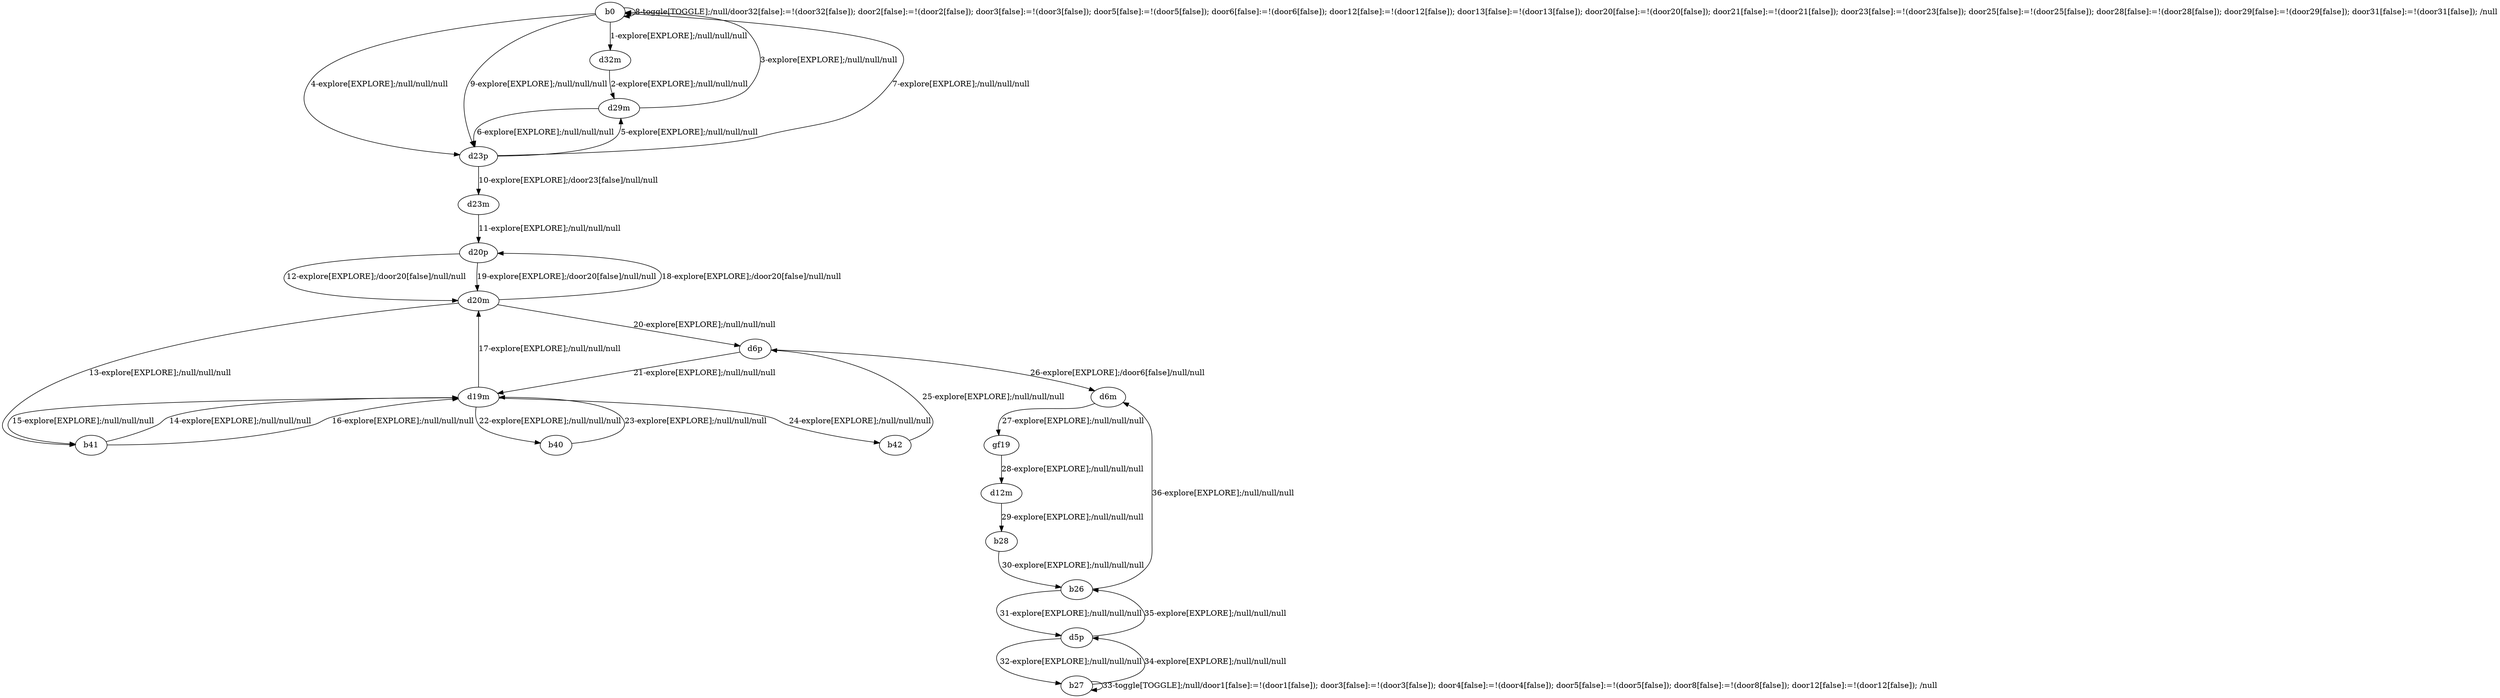 # Total number of goals covered by this test: 1
# b26 --> d6m

digraph g {
"b0" -> "d32m" [label = "1-explore[EXPLORE];/null/null/null"];
"d32m" -> "d29m" [label = "2-explore[EXPLORE];/null/null/null"];
"d29m" -> "b0" [label = "3-explore[EXPLORE];/null/null/null"];
"b0" -> "d23p" [label = "4-explore[EXPLORE];/null/null/null"];
"d23p" -> "d29m" [label = "5-explore[EXPLORE];/null/null/null"];
"d29m" -> "d23p" [label = "6-explore[EXPLORE];/null/null/null"];
"d23p" -> "b0" [label = "7-explore[EXPLORE];/null/null/null"];
"b0" -> "b0" [label = "8-toggle[TOGGLE];/null/door32[false]:=!(door32[false]); door2[false]:=!(door2[false]); door3[false]:=!(door3[false]); door5[false]:=!(door5[false]); door6[false]:=!(door6[false]); door12[false]:=!(door12[false]); door13[false]:=!(door13[false]); door20[false]:=!(door20[false]); door21[false]:=!(door21[false]); door23[false]:=!(door23[false]); door25[false]:=!(door25[false]); door28[false]:=!(door28[false]); door29[false]:=!(door29[false]); door31[false]:=!(door31[false]); /null"];
"b0" -> "d23p" [label = "9-explore[EXPLORE];/null/null/null"];
"d23p" -> "d23m" [label = "10-explore[EXPLORE];/door23[false]/null/null"];
"d23m" -> "d20p" [label = "11-explore[EXPLORE];/null/null/null"];
"d20p" -> "d20m" [label = "12-explore[EXPLORE];/door20[false]/null/null"];
"d20m" -> "b41" [label = "13-explore[EXPLORE];/null/null/null"];
"b41" -> "d19m" [label = "14-explore[EXPLORE];/null/null/null"];
"d19m" -> "b41" [label = "15-explore[EXPLORE];/null/null/null"];
"b41" -> "d19m" [label = "16-explore[EXPLORE];/null/null/null"];
"d19m" -> "d20m" [label = "17-explore[EXPLORE];/null/null/null"];
"d20m" -> "d20p" [label = "18-explore[EXPLORE];/door20[false]/null/null"];
"d20p" -> "d20m" [label = "19-explore[EXPLORE];/door20[false]/null/null"];
"d20m" -> "d6p" [label = "20-explore[EXPLORE];/null/null/null"];
"d6p" -> "d19m" [label = "21-explore[EXPLORE];/null/null/null"];
"d19m" -> "b40" [label = "22-explore[EXPLORE];/null/null/null"];
"b40" -> "d19m" [label = "23-explore[EXPLORE];/null/null/null"];
"d19m" -> "b42" [label = "24-explore[EXPLORE];/null/null/null"];
"b42" -> "d6p" [label = "25-explore[EXPLORE];/null/null/null"];
"d6p" -> "d6m" [label = "26-explore[EXPLORE];/door6[false]/null/null"];
"d6m" -> "gf19" [label = "27-explore[EXPLORE];/null/null/null"];
"gf19" -> "d12m" [label = "28-explore[EXPLORE];/null/null/null"];
"d12m" -> "b28" [label = "29-explore[EXPLORE];/null/null/null"];
"b28" -> "b26" [label = "30-explore[EXPLORE];/null/null/null"];
"b26" -> "d5p" [label = "31-explore[EXPLORE];/null/null/null"];
"d5p" -> "b27" [label = "32-explore[EXPLORE];/null/null/null"];
"b27" -> "b27" [label = "33-toggle[TOGGLE];/null/door1[false]:=!(door1[false]); door3[false]:=!(door3[false]); door4[false]:=!(door4[false]); door5[false]:=!(door5[false]); door8[false]:=!(door8[false]); door12[false]:=!(door12[false]); /null"];
"b27" -> "d5p" [label = "34-explore[EXPLORE];/null/null/null"];
"d5p" -> "b26" [label = "35-explore[EXPLORE];/null/null/null"];
"b26" -> "d6m" [label = "36-explore[EXPLORE];/null/null/null"];
}